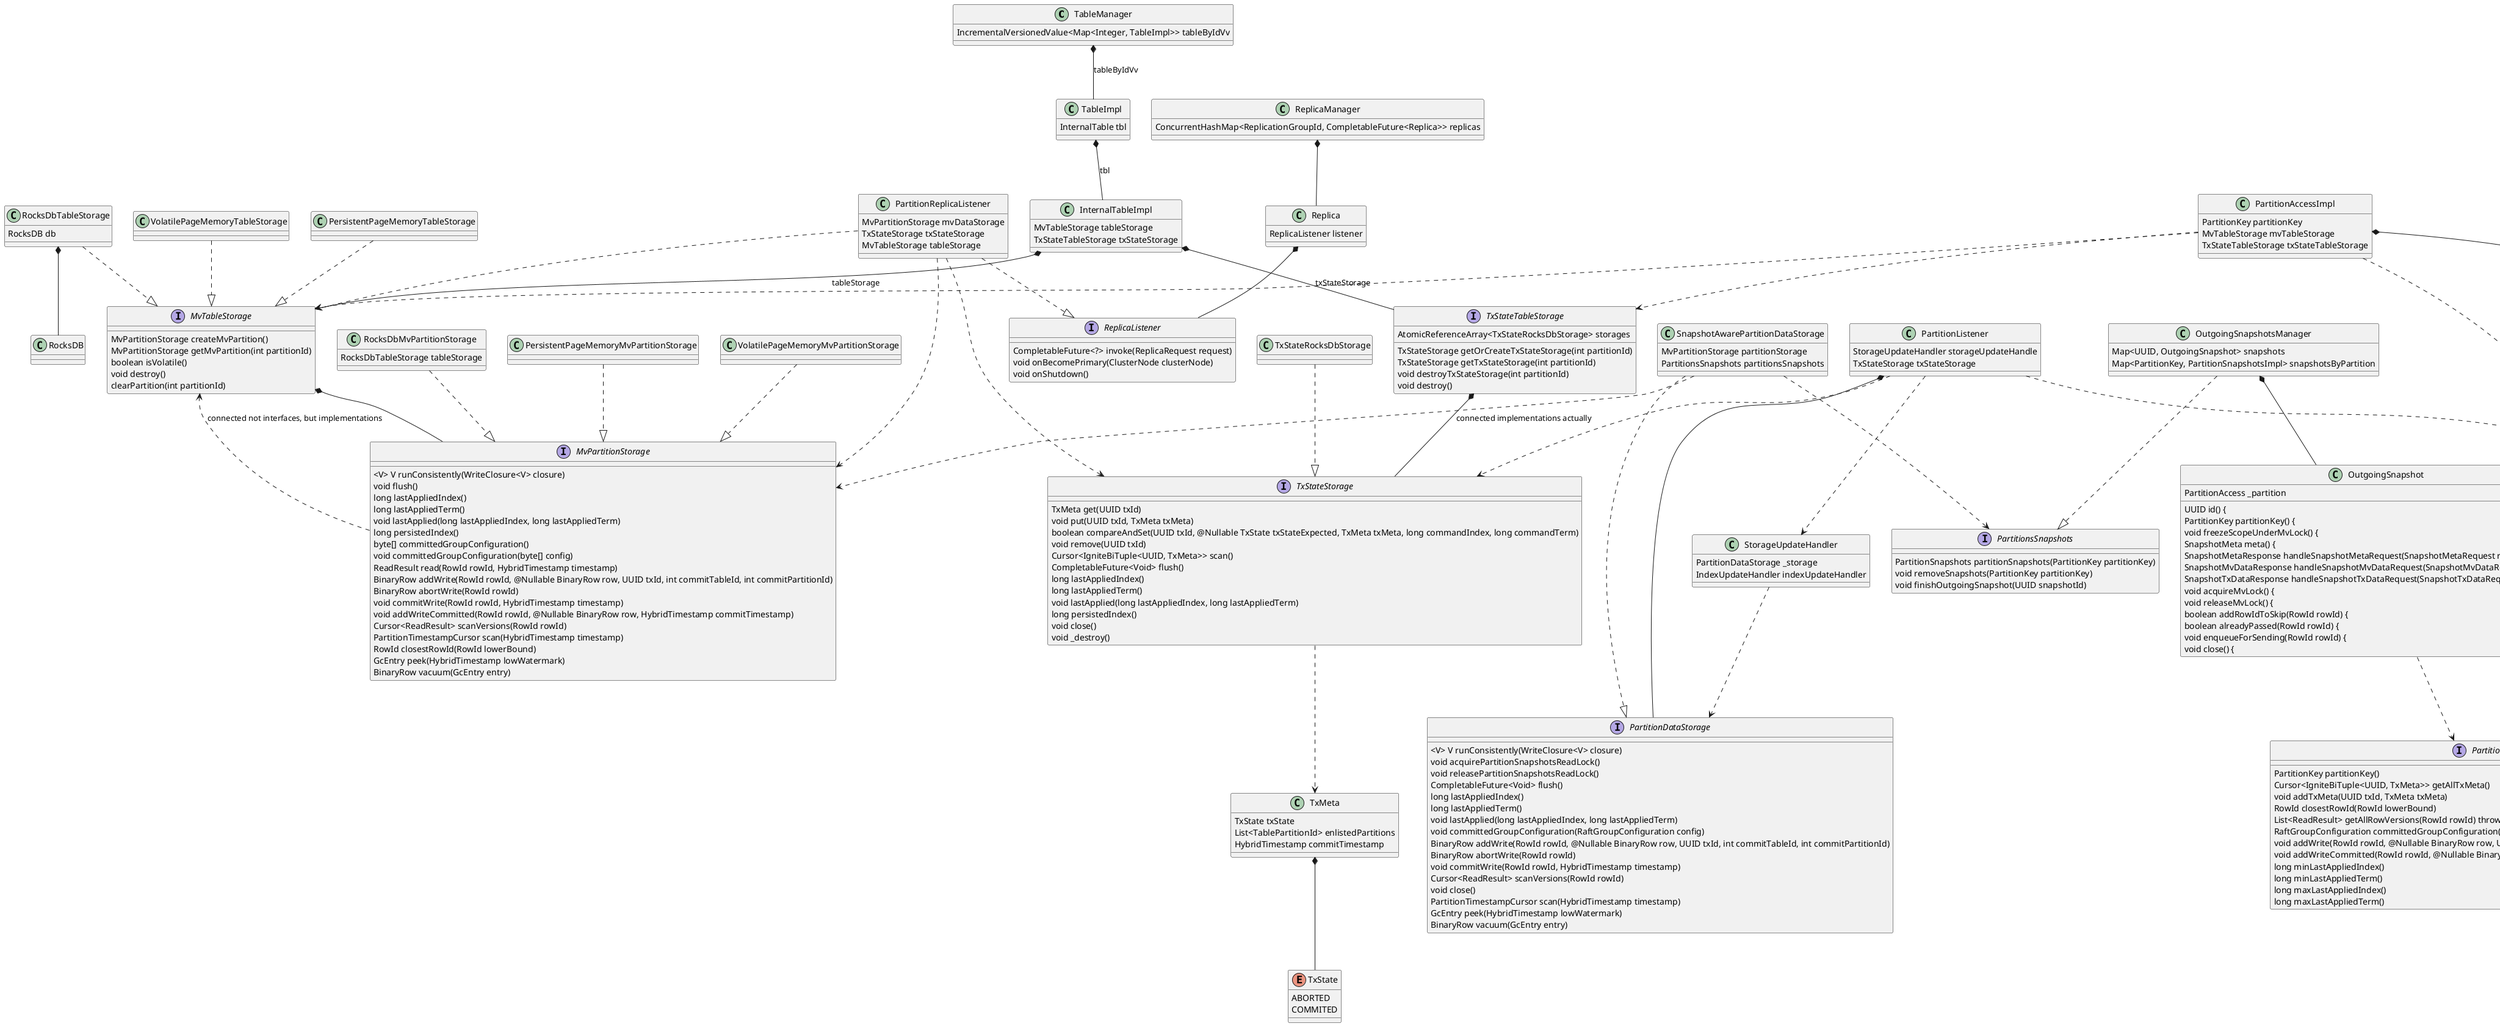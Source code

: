 @startuml
'https://plantuml.com/class-diagram

class TableManager {
  IncrementalVersionedValue<Map<Integer, TableImpl>> tableByIdVv
}

class TableImpl {
  InternalTable tbl
}

class InternalTableImpl {
  MvTableStorage tableStorage
  TxStateTableStorage txStateStorage
}

interface MvTableStorage {
  MvPartitionStorage createMvPartition()
  MvPartitionStorage getMvPartition(int partitionId)
  boolean isVolatile()
  void destroy()
  clearPartition(int partitionId)
}

class PersistentPageMemoryTableStorage {}
class RocksDbTableStorage {
  RocksDB db
}
class VolatilePageMemoryTableStorage {}

class RocksDB {

}

interface TxStateTableStorage {
  AtomicReferenceArray<TxStateRocksDbStorage> storages
  TxStateStorage getOrCreateTxStateStorage(int partitionId)
  TxStateStorage getTxStateStorage(int partitionId)
  void destroyTxStateStorage(int partitionId)
  void destroy()
}

interface TxStateStorage {
  TxMeta get(UUID txId)
  void put(UUID txId, TxMeta txMeta)
  boolean compareAndSet(UUID txId, @Nullable TxState txStateExpected, TxMeta txMeta, long commandIndex, long commandTerm)
  void remove(UUID txId)
  Cursor<IgniteBiTuple<UUID, TxMeta>> scan()
  CompletableFuture<Void> flush()
  long lastAppliedIndex()
  long lastAppliedTerm()
  void lastApplied(long lastAppliedIndex, long lastAppliedTerm)
  long persistedIndex()
  void close()
  void _destroy()
}

class TxStateRocksDbStorage {
}

class TxMeta {
  TxState txState
  List<TablePartitionId> enlistedPartitions
  HybridTimestamp commitTimestamp
}

enum TxState {
  ABORTED
  COMMITED
}

interface MvPartitionStorage {
  <V> V runConsistently(WriteClosure<V> closure)
  void flush()
  long lastAppliedIndex()
  long lastAppliedTerm()
  void lastApplied(long lastAppliedIndex, long lastAppliedTerm)
  long persistedIndex()
  byte[] committedGroupConfiguration()
  void committedGroupConfiguration(byte[] config)
  ReadResult read(RowId rowId, HybridTimestamp timestamp)
  BinaryRow addWrite(RowId rowId, @Nullable BinaryRow row, UUID txId, int commitTableId, int commitPartitionId)
  BinaryRow abortWrite(RowId rowId)
  void commitWrite(RowId rowId, HybridTimestamp timestamp)
  void addWriteCommitted(RowId rowId, @Nullable BinaryRow row, HybridTimestamp commitTimestamp)
  Cursor<ReadResult> scanVersions(RowId rowId)
  PartitionTimestampCursor scan(HybridTimestamp timestamp)
  RowId closestRowId(RowId lowerBound)
  GcEntry peek(HybridTimestamp lowWatermark)
  BinaryRow vacuum(GcEntry entry)
}

class PersistentPageMemoryMvPartitionStorage {}
class VolatilePageMemoryMvPartitionStorage {}
class RocksDbMvPartitionStorage {
  RocksDbTableStorage tableStorage
}

interface ReplicaListener {
    CompletableFuture<?> invoke(ReplicaRequest request)
    void onBecomePrimary(ClusterNode clusterNode)
    void onShutdown()
}

class PartitionReplicaListener {
  MvPartitionStorage mvDataStorage
  TxStateStorage txStateStorage
  MvTableStorage tableStorage
}

class ReplicaManager {
  ConcurrentHashMap<ReplicationGroupId, CompletableFuture<Replica>> replicas
}

class Replica {
  ReplicaListener listener
}

interface RaftGroupListener {
    void onRead(Iterator<CommandClosure<ReadCommand>> iterator)
    void onWrite(Iterator<CommandClosure<WriteCommand>> iterator)
    void onConfigurationCommitted(CommittedConfiguration config)
    void onSnapshotSave(Path path, Consumer<Throwable> doneClo)
    boolean onSnapshotLoad(Path path)
    void onShutdown()
    void onBeforeApply(Command command)
}

class CmgRaftGroupListener {}
class MetaStorageListener {}
class PartitionListener {
  StorageUpdateHandler storageUpdateHandle
  TxStateStorage txStateStorage
}

class StorageUpdateHandler {
  PartitionDataStorage _storage
  IndexUpdateHandler indexUpdateHandler
}

class RaftGroupService {
  NodeOptions nodeOptions
}

class NodeOptions {
  StateMachine fsm
  JraftGroupEventsListener raftGrpEvtsLsnr
}

interface RaftServer {}

class JraftServerImpl {
  ConcurrentMap<RaftNodeId, RaftGroupService> nodes
  NodeOptions opts
}

class Loza {
  RaftServer raftServer
  NodeOptions opts
}

interface PartitionDataStorage {
  <V> V runConsistently(WriteClosure<V> closure)
  void acquirePartitionSnapshotsReadLock()
  void releasePartitionSnapshotsReadLock()
  CompletableFuture<Void> flush()
  long lastAppliedIndex()
  long lastAppliedTerm()
  void lastApplied(long lastAppliedIndex, long lastAppliedTerm)
  void committedGroupConfiguration(RaftGroupConfiguration config)
  BinaryRow addWrite(RowId rowId, @Nullable BinaryRow row, UUID txId, int commitTableId, int commitPartitionId)
  BinaryRow abortWrite(RowId rowId)
  void commitWrite(RowId rowId, HybridTimestamp timestamp)
  Cursor<ReadResult> scanVersions(RowId rowId)
  void close()
  PartitionTimestampCursor scan(HybridTimestamp timestamp)
  GcEntry peek(HybridTimestamp lowWatermark)
  BinaryRow vacuum(GcEntry entry)
}

class SnapshotAwarePartitionDataStorage {
  MvPartitionStorage partitionStorage
  PartitionsSnapshots partitionsSnapshots
}

interface PartitionsSnapshots {
  PartitionSnapshots partitionSnapshots(PartitionKey partitionKey)
  void removeSnapshots(PartitionKey partitionKey)
  void finishOutgoingSnapshot(UUID snapshotId)
}

class OutgoingSnapshotsManager {
  Map<UUID, OutgoingSnapshot> snapshots
  Map<PartitionKey, PartitionSnapshotsImpl> snapshotsByPartition
}

class OutgoingSnapshot {
  PartitionAccess _partition
  UUID id() {
  PartitionKey partitionKey() {
  void freezeScopeUnderMvLock() {
  SnapshotMeta meta() {
  SnapshotMetaResponse handleSnapshotMetaRequest(SnapshotMetaRequest request) {
  SnapshotMvDataResponse handleSnapshotMvDataRequest(SnapshotMvDataRequest request) {
  SnapshotTxDataResponse handleSnapshotTxDataRequest(SnapshotTxDataRequest request) {
  void acquireMvLock() {
  void releaseMvLock() {
  boolean addRowIdToSkip(RowId rowId) {
  boolean alreadyPassed(RowId rowId) {
  void enqueueForSending(RowId rowId) {
  void close() {
}

interface PartitionAccess {
  PartitionKey partitionKey()
  Cursor<IgniteBiTuple<UUID, TxMeta>> getAllTxMeta()
  void addTxMeta(UUID txId, TxMeta txMeta)
  RowId closestRowId(RowId lowerBound)
  List<ReadResult> getAllRowVersions(RowId rowId) throws StorageException
  RaftGroupConfiguration committedGroupConfiguration()
  void addWrite(RowId rowId, @Nullable BinaryRow row, UUID txId, int commitTableId, int commitPartitionId)
  void addWriteCommitted(RowId rowId, @Nullable BinaryRow row, HybridTimestamp commitTimestamp)
  long minLastAppliedIndex()
  long minLastAppliedTerm()
  long maxLastAppliedIndex()
  long maxLastAppliedTerm()
}

class PartitionAccessImpl {
  PartitionKey partitionKey
  MvTableStorage mvTableStorage
  TxStateTableStorage txStateTableStorage
}

class PartitionKey {
  int tableId
  int partitionId
}



TableManager *-- TableImpl : tableByIdVv
TableImpl *-- InternalTableImpl : tbl

InternalTableImpl *-- MvTableStorage : tableStorage
InternalTableImpl *-- TxStateTableStorage : txStateStorage

MvTableStorage *-- MvPartitionStorage
MvPartitionStorage ..> MvTableStorage : connected not interfaces, but implementations

VolatilePageMemoryTableStorage ..|> MvTableStorage
RocksDbTableStorage ..|> MvTableStorage
PersistentPageMemoryTableStorage ..|> MvTableStorage

PartitionReplicaListener ..> MvPartitionStorage
PartitionReplicaListener ..> TxStateStorage
PartitionReplicaListener ..> MvTableStorage

TxStateTableStorage *-- TxStateStorage : connected implementations actually
TxStateRocksDbStorage ..|> TxStateStorage

ReplicaManager *-- Replica

Replica *-- ReplicaListener
PartitionReplicaListener ..|> ReplicaListener

CmgRaftGroupListener ..|> RaftGroupListener
MetaStorageListener ..|> RaftGroupListener
PartitionListener ..|> RaftGroupListener

RaftGroupService  *-- NodeOptions
NodeOptions  *-- RaftGroupListener : through delegate fsm

JraftServerImpl ..|> RaftServer
JraftServerImpl *-- RaftGroupService : nodes

Loza *-- RaftServer

SnapshotAwarePartitionDataStorage ..|> PartitionDataStorage

PartitionListener *-- PartitionDataStorage

' need to understand the real lifecycle of StorageUpdateHandler
PartitionListener ..> StorageUpdateHandler
PartitionListener ..> TxStateStorage

StorageUpdateHandler ..> PartitionDataStorage

RocksDbMvPartitionStorage ..|> MvPartitionStorage
PersistentPageMemoryMvPartitionStorage ..|> MvPartitionStorage
VolatilePageMemoryMvPartitionStorage ..|> MvPartitionStorage

SnapshotAwarePartitionDataStorage ..> MvPartitionStorage
SnapshotAwarePartitionDataStorage ..> PartitionsSnapshots

OutgoingSnapshotsManager ..|> PartitionsSnapshots
OutgoingSnapshotsManager *-- OutgoingSnapshot
OutgoingSnapshot ..> PartitionAccess

PartitionAccessImpl ..|> PartitionAccess

PartitionAccessImpl *-- PartitionKey
PartitionAccessImpl ..> MvTableStorage
PartitionAccessImpl ..> TxStateTableStorage

TxStateStorage ..> TxMeta
TxMeta *-- TxState

RocksDbTableStorage *-- RocksDB

@enduml
